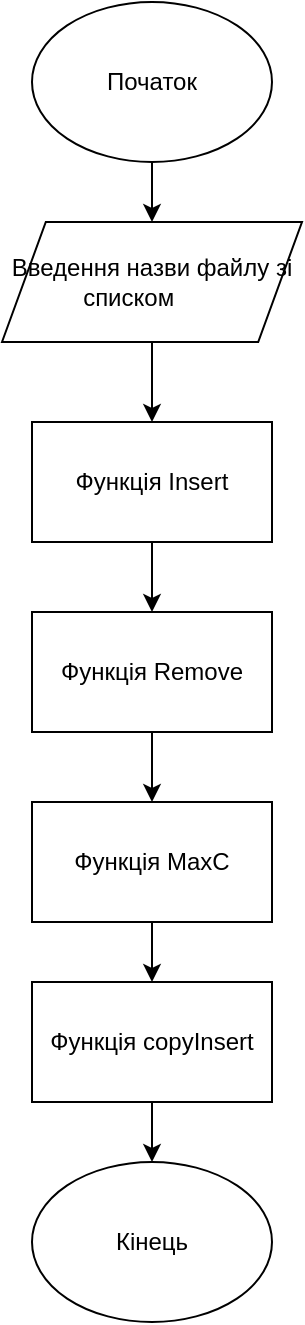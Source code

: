 <mxfile version="12.3.6" type="github" pages="1"><diagram id="ZqF4iWqY_Q2WcXNpN8nf" name="Page-1"><mxGraphModel dx="372" dy="685" grid="1" gridSize="10" guides="1" tooltips="1" connect="1" arrows="1" fold="1" page="1" pageScale="1" pageWidth="827" pageHeight="1169" math="0" shadow="0"><root><mxCell id="0"/><mxCell id="1" parent="0"/><mxCell id="08nJTDwCSNeGLQtoE-_8-2" value="" style="endArrow=classic;html=1;exitX=0.5;exitY=1;exitDx=0;exitDy=0;entryX=0.5;entryY=0;entryDx=0;entryDy=0;" edge="1" parent="1" target="08nJTDwCSNeGLQtoE-_8-4"><mxGeometry width="50" height="50" relative="1" as="geometry"><mxPoint x="200" y="80" as="sourcePoint"/><mxPoint x="200" y="90" as="targetPoint"/></mxGeometry></mxCell><mxCell id="08nJTDwCSNeGLQtoE-_8-6" style="edgeStyle=orthogonalEdgeStyle;rounded=0;orthogonalLoop=1;jettySize=auto;html=1;exitX=0.5;exitY=1;exitDx=0;exitDy=0;" edge="1" parent="1" source="08nJTDwCSNeGLQtoE-_8-4" target="08nJTDwCSNeGLQtoE-_8-7"><mxGeometry relative="1" as="geometry"><mxPoint x="200" y="220" as="targetPoint"/></mxGeometry></mxCell><mxCell id="08nJTDwCSNeGLQtoE-_8-4" value="&lt;div&gt;&lt;span&gt;Введення назви файлу зі списком&amp;nbsp; &amp;nbsp; &amp;nbsp; &amp;nbsp;&lt;/span&gt;&lt;/div&gt;" style="shape=parallelogram;perimeter=parallelogramPerimeter;whiteSpace=wrap;html=1;size=0.146;align=center;rounded=0;" vertex="1" parent="1"><mxGeometry x="125" y="120" width="150" height="60" as="geometry"/></mxCell><mxCell id="08nJTDwCSNeGLQtoE-_8-8" style="edgeStyle=orthogonalEdgeStyle;rounded=0;orthogonalLoop=1;jettySize=auto;html=1;exitX=0.5;exitY=1;exitDx=0;exitDy=0;" edge="1" parent="1" source="08nJTDwCSNeGLQtoE-_8-7" target="08nJTDwCSNeGLQtoE-_8-9"><mxGeometry relative="1" as="geometry"><mxPoint x="200" y="320" as="targetPoint"/></mxGeometry></mxCell><mxCell id="08nJTDwCSNeGLQtoE-_8-7" value="Функція Insert" style="rounded=0;whiteSpace=wrap;html=1;" vertex="1" parent="1"><mxGeometry x="140" y="220" width="120" height="60" as="geometry"/></mxCell><mxCell id="08nJTDwCSNeGLQtoE-_8-10" style="edgeStyle=orthogonalEdgeStyle;rounded=0;orthogonalLoop=1;jettySize=auto;html=1;" edge="1" parent="1" source="08nJTDwCSNeGLQtoE-_8-9" target="08nJTDwCSNeGLQtoE-_8-11"><mxGeometry relative="1" as="geometry"><mxPoint x="200" y="440" as="targetPoint"/></mxGeometry></mxCell><mxCell id="08nJTDwCSNeGLQtoE-_8-9" value="Функція Remove" style="rounded=0;whiteSpace=wrap;html=1;" vertex="1" parent="1"><mxGeometry x="140" y="315" width="120" height="60" as="geometry"/></mxCell><mxCell id="08nJTDwCSNeGLQtoE-_8-13" value="" style="edgeStyle=orthogonalEdgeStyle;rounded=0;orthogonalLoop=1;jettySize=auto;html=1;" edge="1" parent="1" source="08nJTDwCSNeGLQtoE-_8-11" target="08nJTDwCSNeGLQtoE-_8-12"><mxGeometry relative="1" as="geometry"/></mxCell><mxCell id="08nJTDwCSNeGLQtoE-_8-11" value="Функція MaxC" style="rounded=0;whiteSpace=wrap;html=1;" vertex="1" parent="1"><mxGeometry x="140" y="410" width="120" height="60" as="geometry"/></mxCell><mxCell id="08nJTDwCSNeGLQtoE-_8-15" style="edgeStyle=orthogonalEdgeStyle;rounded=0;orthogonalLoop=1;jettySize=auto;html=1;exitX=0.5;exitY=1;exitDx=0;exitDy=0;" edge="1" parent="1" source="08nJTDwCSNeGLQtoE-_8-12" target="08nJTDwCSNeGLQtoE-_8-16"><mxGeometry relative="1" as="geometry"><mxPoint x="200" y="600" as="targetPoint"/></mxGeometry></mxCell><mxCell id="08nJTDwCSNeGLQtoE-_8-12" value="Функція copyInsert" style="rounded=0;whiteSpace=wrap;html=1;" vertex="1" parent="1"><mxGeometry x="140" y="500" width="120" height="60" as="geometry"/></mxCell><mxCell id="08nJTDwCSNeGLQtoE-_8-14" value="Початок" style="ellipse;whiteSpace=wrap;html=1;" vertex="1" parent="1"><mxGeometry x="140" y="10" width="120" height="80" as="geometry"/></mxCell><mxCell id="08nJTDwCSNeGLQtoE-_8-16" value="Кінець" style="ellipse;whiteSpace=wrap;html=1;" vertex="1" parent="1"><mxGeometry x="140" y="590" width="120" height="80" as="geometry"/></mxCell></root></mxGraphModel></diagram></mxfile>